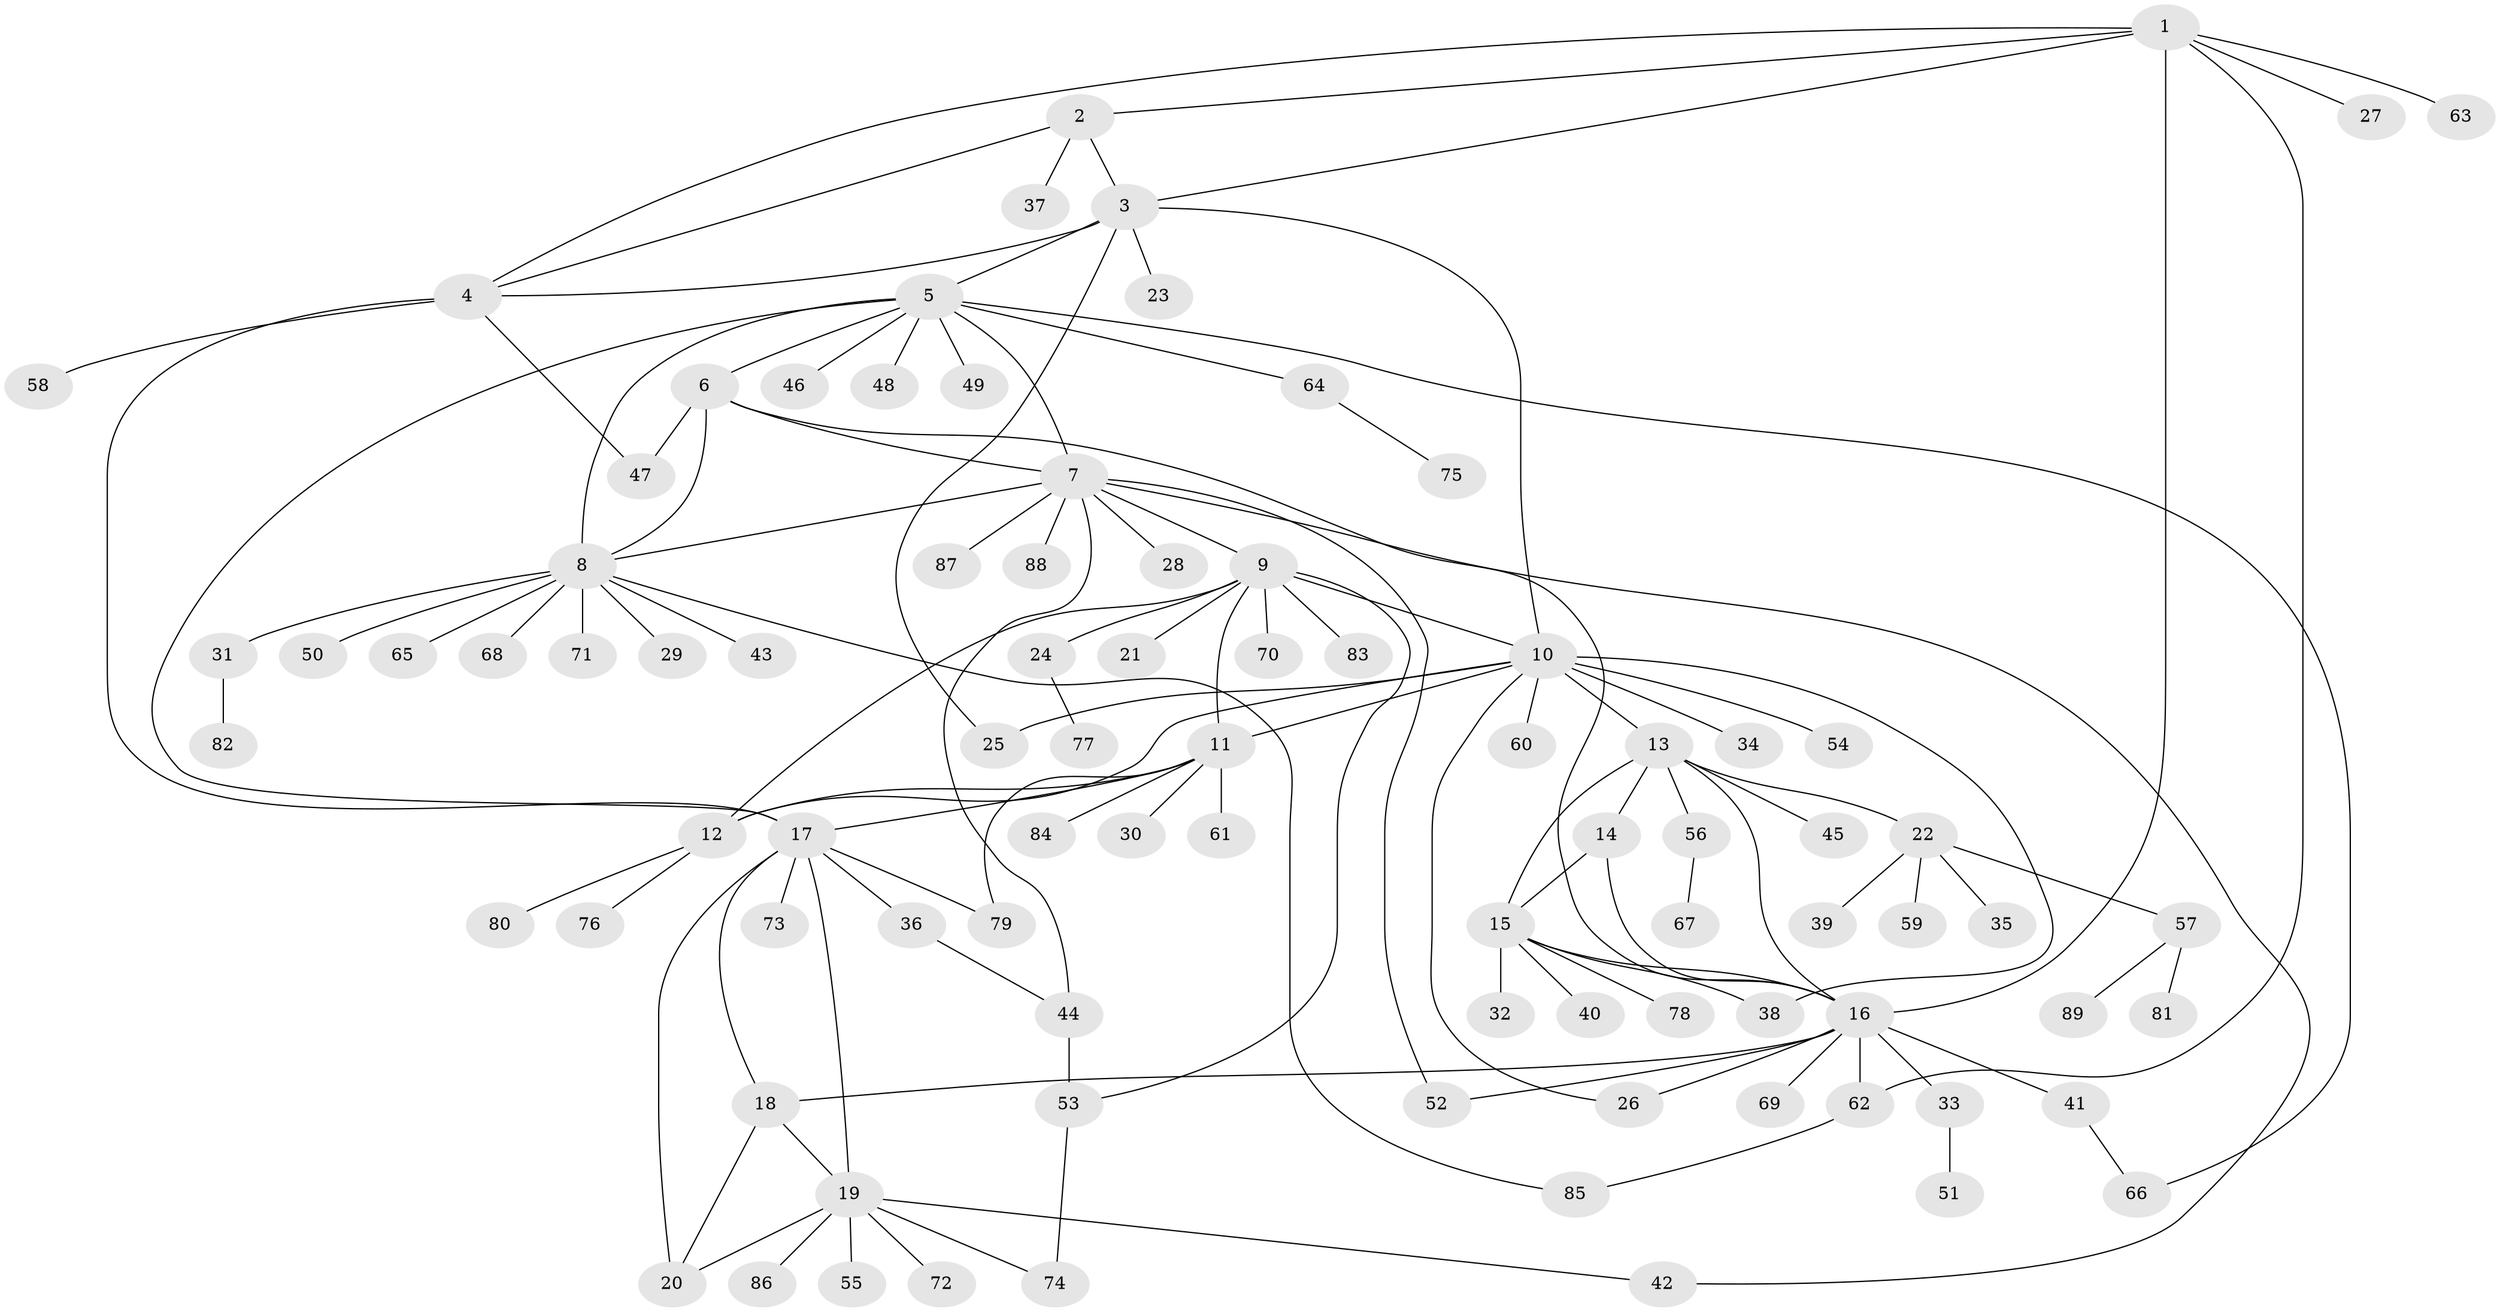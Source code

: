 // coarse degree distribution, {5: 0.07407407407407407, 3: 0.09259259259259259, 6: 0.07407407407407407, 9: 0.037037037037037035, 10: 0.037037037037037035, 8: 0.018518518518518517, 4: 0.05555555555555555, 11: 0.018518518518518517, 1: 0.4444444444444444, 2: 0.14814814814814814}
// Generated by graph-tools (version 1.1) at 2025/52/03/04/25 22:52:28]
// undirected, 89 vertices, 122 edges
graph export_dot {
  node [color=gray90,style=filled];
  1;
  2;
  3;
  4;
  5;
  6;
  7;
  8;
  9;
  10;
  11;
  12;
  13;
  14;
  15;
  16;
  17;
  18;
  19;
  20;
  21;
  22;
  23;
  24;
  25;
  26;
  27;
  28;
  29;
  30;
  31;
  32;
  33;
  34;
  35;
  36;
  37;
  38;
  39;
  40;
  41;
  42;
  43;
  44;
  45;
  46;
  47;
  48;
  49;
  50;
  51;
  52;
  53;
  54;
  55;
  56;
  57;
  58;
  59;
  60;
  61;
  62;
  63;
  64;
  65;
  66;
  67;
  68;
  69;
  70;
  71;
  72;
  73;
  74;
  75;
  76;
  77;
  78;
  79;
  80;
  81;
  82;
  83;
  84;
  85;
  86;
  87;
  88;
  89;
  1 -- 2;
  1 -- 3;
  1 -- 4;
  1 -- 16;
  1 -- 27;
  1 -- 62;
  1 -- 63;
  2 -- 3;
  2 -- 4;
  2 -- 37;
  3 -- 4;
  3 -- 5;
  3 -- 10;
  3 -- 23;
  3 -- 25;
  4 -- 17;
  4 -- 47;
  4 -- 58;
  5 -- 6;
  5 -- 7;
  5 -- 8;
  5 -- 17;
  5 -- 46;
  5 -- 48;
  5 -- 49;
  5 -- 64;
  5 -- 66;
  6 -- 7;
  6 -- 8;
  6 -- 16;
  6 -- 47;
  7 -- 8;
  7 -- 9;
  7 -- 28;
  7 -- 42;
  7 -- 44;
  7 -- 52;
  7 -- 87;
  7 -- 88;
  8 -- 29;
  8 -- 31;
  8 -- 43;
  8 -- 50;
  8 -- 65;
  8 -- 68;
  8 -- 71;
  8 -- 85;
  9 -- 10;
  9 -- 11;
  9 -- 12;
  9 -- 21;
  9 -- 24;
  9 -- 53;
  9 -- 70;
  9 -- 83;
  10 -- 11;
  10 -- 12;
  10 -- 13;
  10 -- 25;
  10 -- 26;
  10 -- 34;
  10 -- 38;
  10 -- 54;
  10 -- 60;
  11 -- 12;
  11 -- 17;
  11 -- 30;
  11 -- 61;
  11 -- 79;
  11 -- 84;
  12 -- 76;
  12 -- 80;
  13 -- 14;
  13 -- 15;
  13 -- 16;
  13 -- 22;
  13 -- 45;
  13 -- 56;
  14 -- 15;
  14 -- 16;
  15 -- 16;
  15 -- 32;
  15 -- 38;
  15 -- 40;
  15 -- 78;
  16 -- 18;
  16 -- 26;
  16 -- 33;
  16 -- 41;
  16 -- 52;
  16 -- 62;
  16 -- 69;
  17 -- 18;
  17 -- 19;
  17 -- 20;
  17 -- 36;
  17 -- 73;
  17 -- 79;
  18 -- 19;
  18 -- 20;
  19 -- 20;
  19 -- 42;
  19 -- 55;
  19 -- 72;
  19 -- 74;
  19 -- 86;
  22 -- 35;
  22 -- 39;
  22 -- 57;
  22 -- 59;
  24 -- 77;
  31 -- 82;
  33 -- 51;
  36 -- 44;
  41 -- 66;
  44 -- 53;
  53 -- 74;
  56 -- 67;
  57 -- 81;
  57 -- 89;
  62 -- 85;
  64 -- 75;
}
